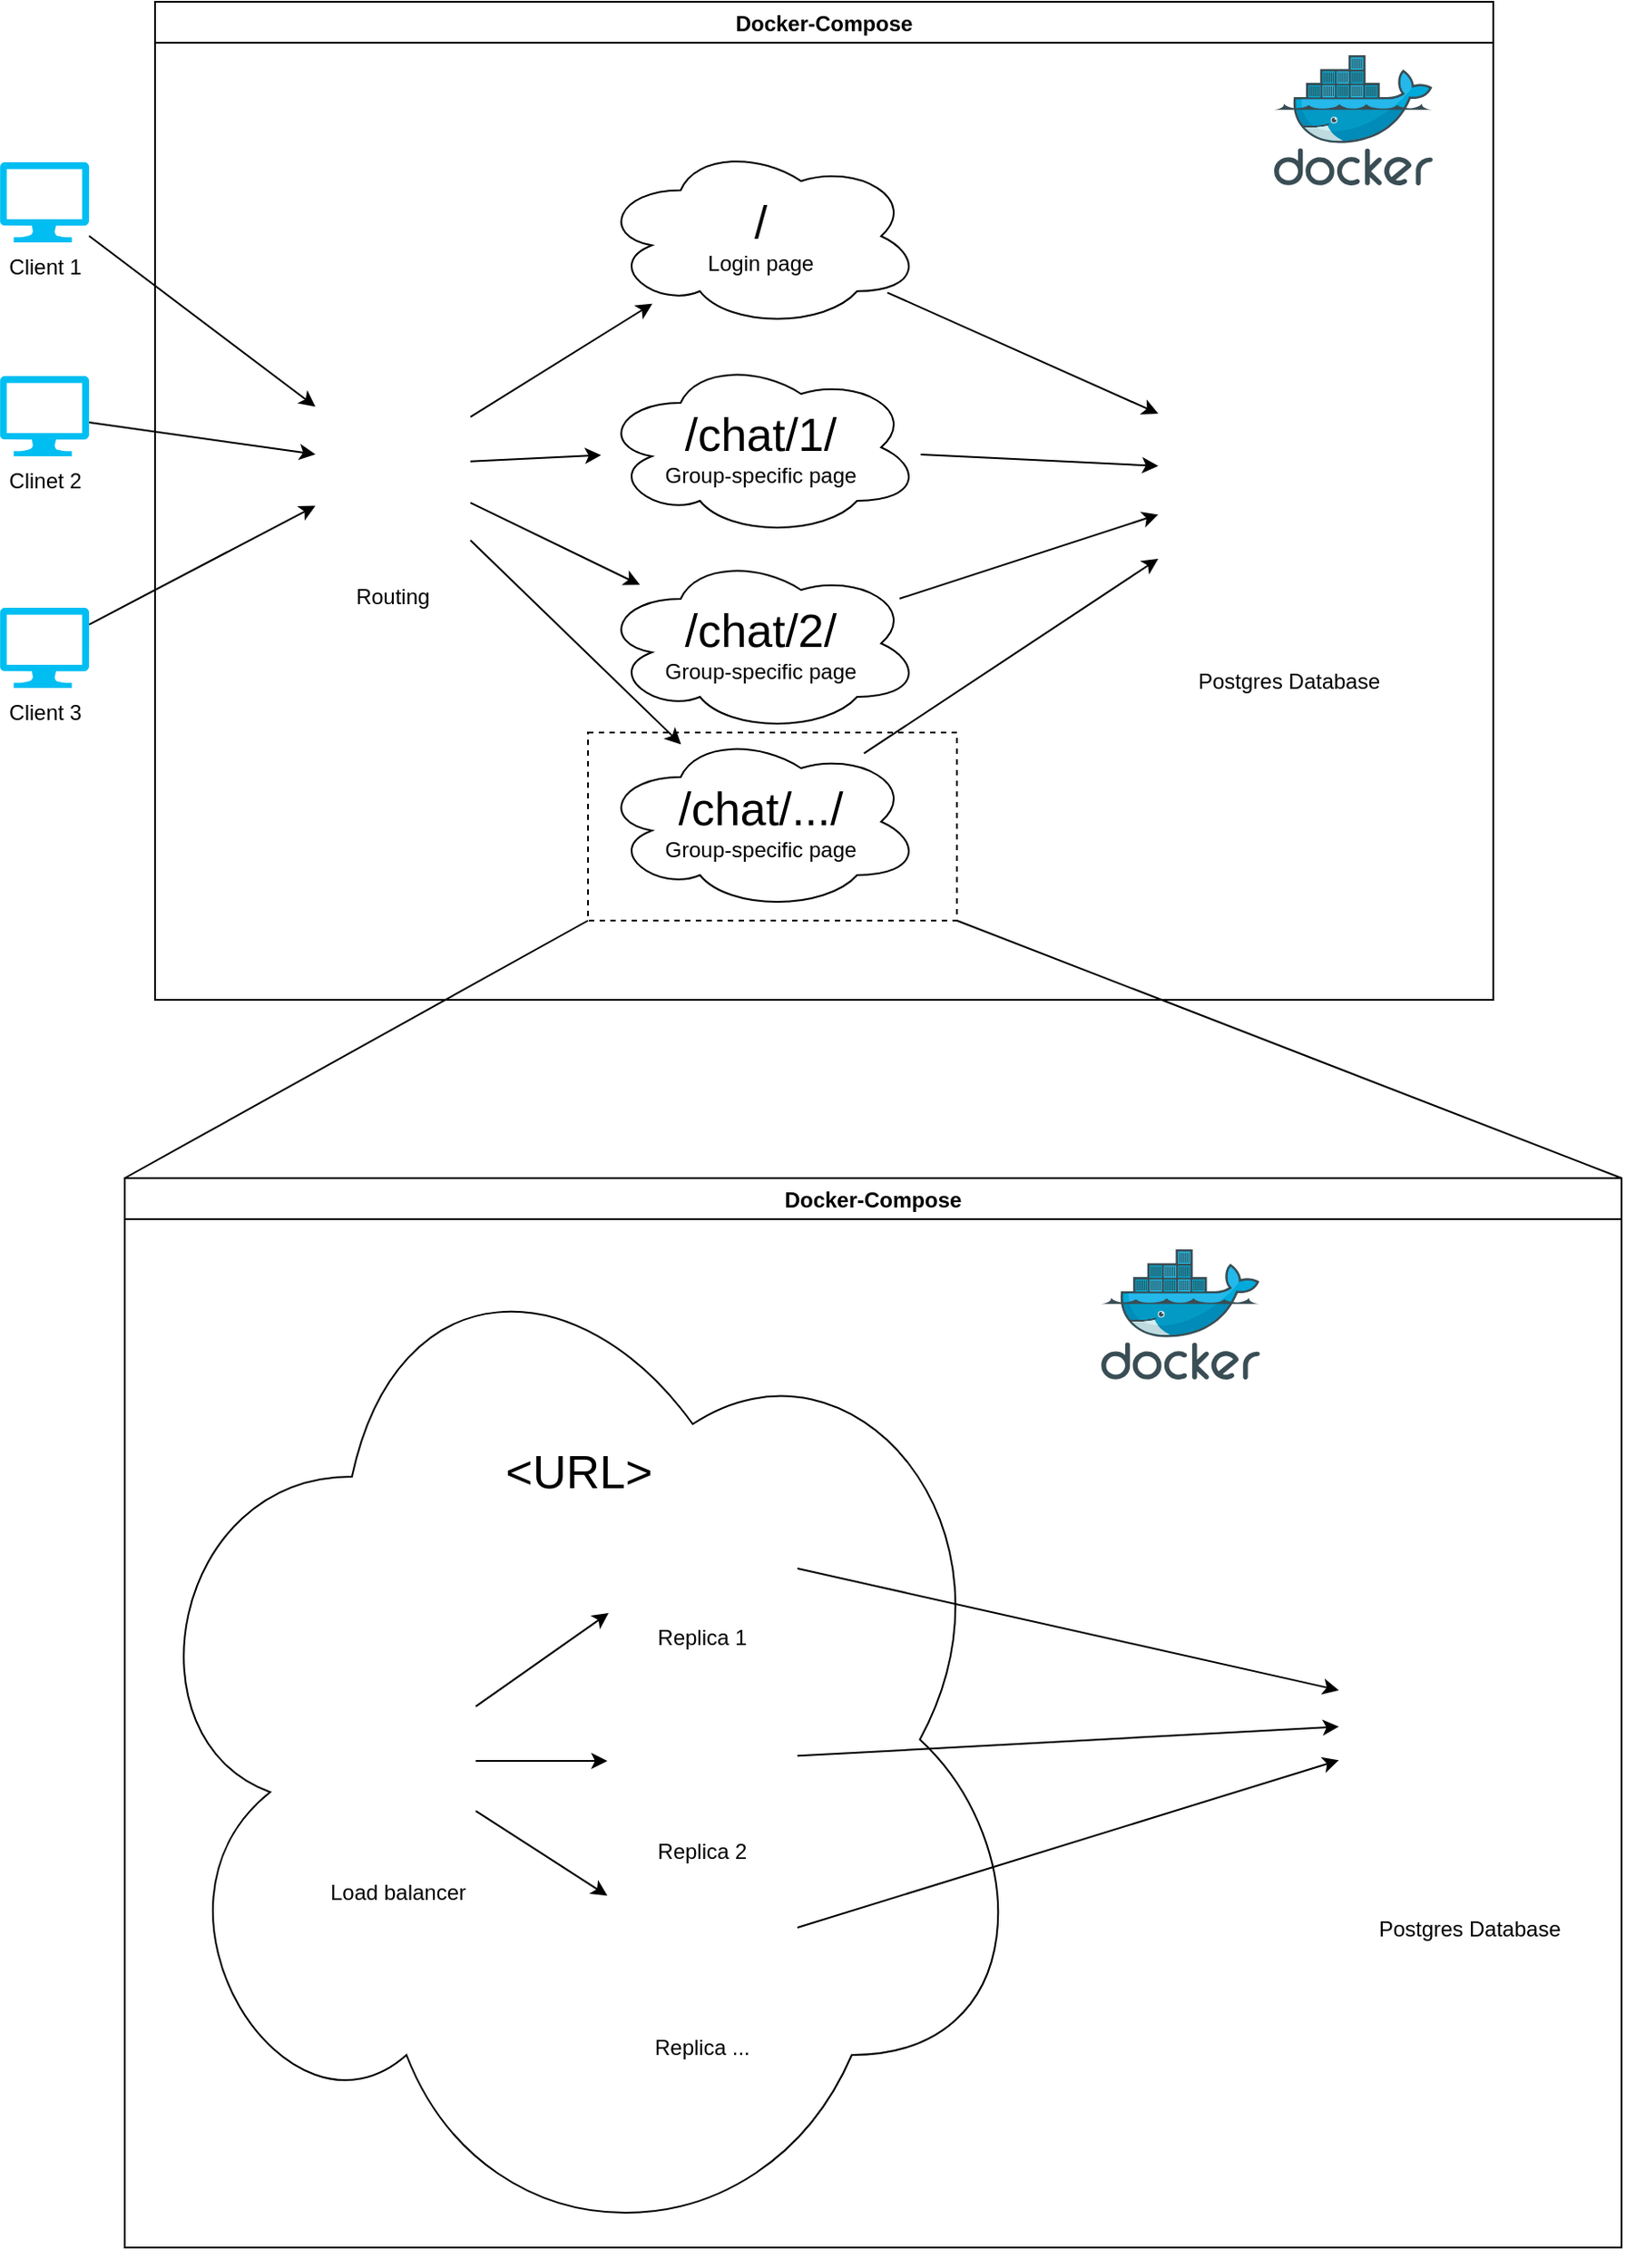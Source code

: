 <mxfile>
    <diagram id="KbJQMDzMe3jMYKvD7peT" name="Page-1">
        <mxGraphModel dx="2055" dy="1187" grid="1" gridSize="10" guides="1" tooltips="1" connect="1" arrows="1" fold="1" page="1" pageScale="1" pageWidth="827" pageHeight="1169" math="0" shadow="0">
            <root>
                <mxCell id="0"/>
                <mxCell id="1" parent="0"/>
                <mxCell id="4" value="Docker-Compose" style="swimlane;" parent="1" vertex="1">
                    <mxGeometry x="97" y="110" width="751" height="560" as="geometry"/>
                </mxCell>
                <mxCell id="3" value="" style="sketch=0;aspect=fixed;html=1;points=[];align=center;image;fontSize=12;image=img/lib/mscae/Docker.svg;" parent="4" vertex="1">
                    <mxGeometry x="628" y="30.0" width="89" height="72.98" as="geometry"/>
                </mxCell>
                <mxCell id="15" style="edgeStyle=none;html=1;fontSize=26;" edge="1" parent="4" source="2" target="11">
                    <mxGeometry relative="1" as="geometry"/>
                </mxCell>
                <mxCell id="16" style="edgeStyle=none;html=1;fontSize=26;" edge="1" parent="4" source="2" target="12">
                    <mxGeometry relative="1" as="geometry"/>
                </mxCell>
                <mxCell id="17" style="edgeStyle=none;html=1;fontSize=26;" edge="1" parent="4" source="2" target="13">
                    <mxGeometry relative="1" as="geometry"/>
                </mxCell>
                <mxCell id="18" style="edgeStyle=none;html=1;fontSize=26;" edge="1" parent="4" source="2" target="14">
                    <mxGeometry relative="1" as="geometry"/>
                </mxCell>
                <mxCell id="2" value="Routing" style="shape=image;verticalLabelPosition=bottom;labelBackgroundColor=#ffffff;verticalAlign=top;aspect=fixed;imageAspect=0;image=https://upload.wikimedia.org/wikipedia/commons/thumb/1/1b/Traefik.logo.png/1200px-Traefik.logo.png;" parent="4" vertex="1">
                    <mxGeometry x="90" y="200" width="87" height="120" as="geometry"/>
                </mxCell>
                <mxCell id="20" style="edgeStyle=none;html=1;fontSize=26;" edge="1" parent="4" source="11" target="19">
                    <mxGeometry relative="1" as="geometry"/>
                </mxCell>
                <mxCell id="11" value="&lt;font style=&quot;font-size: 26px&quot;&gt;/&lt;/font&gt;&lt;br&gt;Login page" style="ellipse;shape=cloud;whiteSpace=wrap;html=1;" vertex="1" parent="4">
                    <mxGeometry x="250" y="80" width="180" height="102.98" as="geometry"/>
                </mxCell>
                <mxCell id="21" style="edgeStyle=none;html=1;fontSize=26;" edge="1" parent="4" source="12" target="19">
                    <mxGeometry relative="1" as="geometry"/>
                </mxCell>
                <mxCell id="12" value="&lt;font style=&quot;font-size: 26px&quot;&gt;/chat/1/&lt;/font&gt;&lt;br&gt;Group-specific page" style="ellipse;shape=cloud;whiteSpace=wrap;html=1;" vertex="1" parent="4">
                    <mxGeometry x="250" y="200" width="180" height="100" as="geometry"/>
                </mxCell>
                <mxCell id="22" style="edgeStyle=none;html=1;fontSize=26;" edge="1" parent="4" source="13" target="19">
                    <mxGeometry relative="1" as="geometry"/>
                </mxCell>
                <mxCell id="13" value="&lt;font style=&quot;font-size: 26px&quot;&gt;/chat/2/&lt;/font&gt;&lt;br&gt;Group-specific page" style="ellipse;shape=cloud;whiteSpace=wrap;html=1;" vertex="1" parent="4">
                    <mxGeometry x="250" y="310" width="180" height="100" as="geometry"/>
                </mxCell>
                <mxCell id="23" style="edgeStyle=none;html=1;fontSize=26;" edge="1" parent="4" source="14" target="19">
                    <mxGeometry relative="1" as="geometry"/>
                </mxCell>
                <mxCell id="14" value="&lt;font style=&quot;font-size: 26px&quot;&gt;/chat/.../&lt;/font&gt;&lt;br&gt;Group-specific page" style="ellipse;shape=cloud;whiteSpace=wrap;html=1;" vertex="1" parent="4">
                    <mxGeometry x="250" y="410" width="180" height="100" as="geometry"/>
                </mxCell>
                <mxCell id="19" value="Postgres Database" style="shape=image;verticalLabelPosition=bottom;labelBackgroundColor=#ffffff;verticalAlign=top;aspect=fixed;imageAspect=0;image=https://upload.wikimedia.org/wikipedia/commons/thumb/b/ba/Database-postgres.svg/1200px-Database-postgres.svg.png;" vertex="1" parent="4">
                    <mxGeometry x="563" y="160" width="147" height="207.72" as="geometry"/>
                </mxCell>
                <mxCell id="38" value="" style="rounded=0;whiteSpace=wrap;html=1;fontSize=26;dashed=1;fillColor=none;" vertex="1" parent="4">
                    <mxGeometry x="243" y="410" width="207" height="105.5" as="geometry"/>
                </mxCell>
                <mxCell id="8" style="edgeStyle=none;html=1;" parent="1" source="5" target="2" edge="1">
                    <mxGeometry relative="1" as="geometry"/>
                </mxCell>
                <mxCell id="5" value="Client 1" style="verticalLabelPosition=bottom;html=1;verticalAlign=top;align=center;strokeColor=none;fillColor=#00BEF2;shape=mxgraph.azure.computer;pointerEvents=1;" parent="1" vertex="1">
                    <mxGeometry x="10" y="200" width="50" height="45" as="geometry"/>
                </mxCell>
                <mxCell id="9" style="edgeStyle=none;html=1;" parent="1" source="6" target="2" edge="1">
                    <mxGeometry relative="1" as="geometry"/>
                </mxCell>
                <mxCell id="6" value="Clinet 2" style="verticalLabelPosition=bottom;html=1;verticalAlign=top;align=center;strokeColor=none;fillColor=#00BEF2;shape=mxgraph.azure.computer;pointerEvents=1;" parent="1" vertex="1">
                    <mxGeometry x="10" y="320" width="50" height="45" as="geometry"/>
                </mxCell>
                <mxCell id="10" style="edgeStyle=none;html=1;" parent="1" source="7" target="2" edge="1">
                    <mxGeometry relative="1" as="geometry"/>
                </mxCell>
                <mxCell id="7" value="Client 3" style="verticalLabelPosition=bottom;html=1;verticalAlign=top;align=center;strokeColor=none;fillColor=#00BEF2;shape=mxgraph.azure.computer;pointerEvents=1;" parent="1" vertex="1">
                    <mxGeometry x="10" y="450" width="50" height="45" as="geometry"/>
                </mxCell>
                <mxCell id="39" value="Docker-Compose" style="swimlane;" vertex="1" parent="1">
                    <mxGeometry x="80" y="770" width="840" height="600" as="geometry"/>
                </mxCell>
                <mxCell id="24" value="&lt;span style=&quot;font-size: 26px&quot;&gt;&amp;lt;URL&amp;gt;&lt;/span&gt;" style="ellipse;shape=cloud;whiteSpace=wrap;html=1;spacing=0;spacingTop=-300;" vertex="1" parent="39">
                    <mxGeometry y="20" width="510" height="590" as="geometry"/>
                </mxCell>
                <mxCell id="27" value="Replica 1" style="shape=image;verticalLabelPosition=bottom;labelBackgroundColor=#ffffff;verticalAlign=top;aspect=fixed;imageAspect=0;image=https://packer.searates.com/images/main-container.png;" vertex="1" parent="39">
                    <mxGeometry x="270.87" y="170" width="106.62" height="74" as="geometry"/>
                </mxCell>
                <mxCell id="28" value="Replica 2" style="shape=image;verticalLabelPosition=bottom;labelBackgroundColor=#ffffff;verticalAlign=top;aspect=fixed;imageAspect=0;image=https://packer.searates.com/images/main-container.png;" vertex="1" parent="39">
                    <mxGeometry x="270.87" y="290" width="106.62" height="74" as="geometry"/>
                </mxCell>
                <mxCell id="29" value="Replica ..." style="shape=image;verticalLabelPosition=bottom;labelBackgroundColor=#ffffff;verticalAlign=top;aspect=fixed;imageAspect=0;image=https://packer.searates.com/images/main-container.png;" vertex="1" parent="39">
                    <mxGeometry x="270.87" y="400" width="106.62" height="74" as="geometry"/>
                </mxCell>
                <mxCell id="31" style="edgeStyle=none;html=1;fontSize=26;" edge="1" parent="39" source="30" target="27">
                    <mxGeometry relative="1" as="geometry"/>
                </mxCell>
                <mxCell id="32" style="edgeStyle=none;html=1;fontSize=26;" edge="1" parent="39" source="30" target="28">
                    <mxGeometry relative="1" as="geometry"/>
                </mxCell>
                <mxCell id="33" style="edgeStyle=none;html=1;fontSize=26;" edge="1" parent="39" source="30" target="29">
                    <mxGeometry relative="1" as="geometry"/>
                </mxCell>
                <mxCell id="30" value="Load balancer" style="shape=image;verticalLabelPosition=bottom;labelBackgroundColor=#ffffff;verticalAlign=top;aspect=fixed;imageAspect=0;image=https://upload.wikimedia.org/wikipedia/commons/thumb/1/1b/Traefik.logo.png/1200px-Traefik.logo.png;" vertex="1" parent="39">
                    <mxGeometry x="110" y="267" width="87" height="120" as="geometry"/>
                </mxCell>
                <mxCell id="34" value="Postgres Database" style="shape=image;verticalLabelPosition=bottom;labelBackgroundColor=#ffffff;verticalAlign=top;aspect=fixed;imageAspect=0;image=https://upload.wikimedia.org/wikipedia/commons/thumb/b/ba/Database-postgres.svg/1200px-Database-postgres.svg.png;" vertex="1" parent="39">
                    <mxGeometry x="681.35" y="200" width="147" height="207.72" as="geometry"/>
                </mxCell>
                <mxCell id="35" style="edgeStyle=none;html=1;fontSize=26;" edge="1" parent="39" source="27" target="34">
                    <mxGeometry relative="1" as="geometry"/>
                </mxCell>
                <mxCell id="36" style="edgeStyle=none;html=1;fontSize=26;" edge="1" parent="39" source="28" target="34">
                    <mxGeometry relative="1" as="geometry"/>
                </mxCell>
                <mxCell id="37" style="edgeStyle=none;html=1;fontSize=26;" edge="1" parent="39" source="29" target="34">
                    <mxGeometry relative="1" as="geometry"/>
                </mxCell>
                <mxCell id="40" value="" style="sketch=0;aspect=fixed;html=1;points=[];align=center;image;fontSize=12;image=img/lib/mscae/Docker.svg;" vertex="1" parent="39">
                    <mxGeometry x="548" y="40.0" width="89" height="72.98" as="geometry"/>
                </mxCell>
                <mxCell id="56" value="" style="endArrow=none;html=1;fontSize=26;entryX=0;entryY=1;entryDx=0;entryDy=0;exitX=0;exitY=0;exitDx=0;exitDy=0;" edge="1" parent="1" source="39" target="38">
                    <mxGeometry width="50" height="50" relative="1" as="geometry">
                        <mxPoint x="950" y="820" as="sourcePoint"/>
                        <mxPoint x="1000" y="770" as="targetPoint"/>
                    </mxGeometry>
                </mxCell>
                <mxCell id="57" value="" style="endArrow=none;html=1;fontSize=26;entryX=1;entryY=1;entryDx=0;entryDy=0;exitX=1;exitY=0;exitDx=0;exitDy=0;" edge="1" parent="1" source="39" target="38">
                    <mxGeometry width="50" height="50" relative="1" as="geometry">
                        <mxPoint x="950" y="820" as="sourcePoint"/>
                        <mxPoint x="1000" y="770" as="targetPoint"/>
                    </mxGeometry>
                </mxCell>
            </root>
        </mxGraphModel>
    </diagram>
</mxfile>

